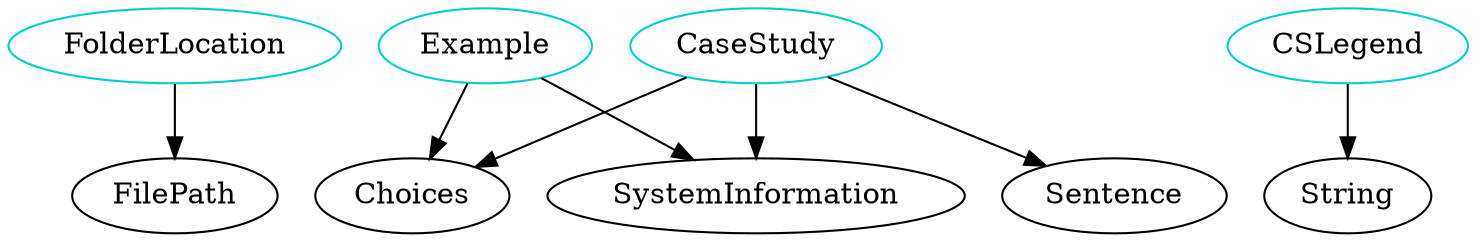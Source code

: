 digraph alltypes {
	subgraph analyiss {
	}
	subgraph body {
		subgraph folderlocation{
		FolderLocation -> FilePath;
		FolderLocation	[shape=oval, color=cyan3, label="FolderLocation"];
		}
	}
	subgraph caestudys {
		subgraph example{
		Example -> SystemInformation;
		Example -> Choices;
		Example	[shape=oval, color=cyan3, label="Example"];
		}
		subgraph casestudy{
		CaseStudy -> SystemInformation;
		CaseStudy -> Sentence;
		CaseStudy -> Choices;
		CaseStudy	[shape=oval, color=cyan3, label="CaseStudy"];
		}
		subgraph cslegend{
		CSLegend -> String;
		CSLegend	[shape=oval, color=cyan3, label="CSLegend"];
		}
	}
	subgraph documentation {
	}
	subgraph example {
	}
	subgraph graphs {
	}
	subgraph introduction {
	}
	subgraph main {
	}
}
